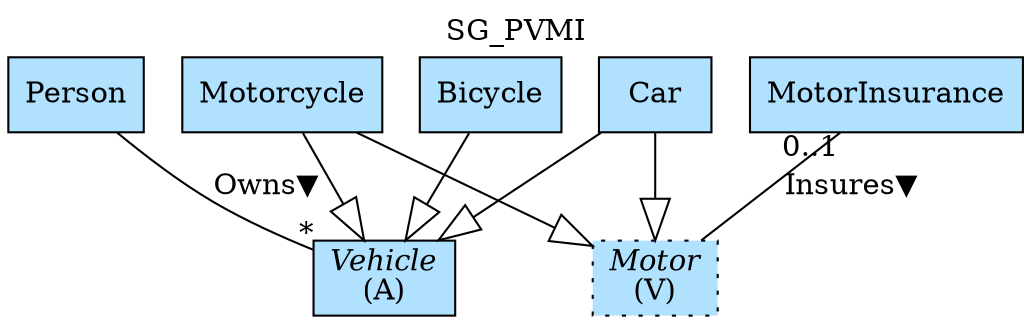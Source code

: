 digraph {graph[label=SG_PVMI,labelloc=tl,labelfontsize=12];
"Bicycle"[shape=record,fillcolor=lightskyblue1,style = filled,label="Bicycle"];
"Car"[shape=record,fillcolor=lightskyblue1,style = filled,label="Car"];
"Motorcycle"[shape=record,fillcolor=lightskyblue1,style = filled,label="Motorcycle"];
"Person"[shape=record,fillcolor=lightskyblue1,style = filled,label="Person"];
"Vehicle"[shape=record,fillcolor=lightskyblue1,style = filled,label=<{<I>Vehicle</I><br/>(A)}>];
"MotorInsurance"[shape=record,fillcolor=lightskyblue1,style = filled,label="MotorInsurance"];
"Motor"[shape=record,fillcolor=lightskyblue1,style ="filled,dotted",label=<{<I>Motor</I><br/>(V)}>];

"Bicycle"->"Vehicle"[arrowhead=onormal,arrowsize=2.0];
"Car"->"Vehicle"[arrowhead=onormal,arrowsize=2.0];
"Motorcycle"->"Vehicle"[arrowhead=onormal,arrowsize=2.0];
"Car"->"Motor"[arrowhead=onormal,arrowsize=2.0];
"Motorcycle"->"Motor"[arrowhead=onormal,arrowsize=2.0];
"Person"->"Vehicle"[label="Owns▼",dir=none,taillabel="",headlabel="*"];
"MotorInsurance"->"Motor"[label="Insures▼",dir=none,taillabel="0..1",headlabel=""];
}